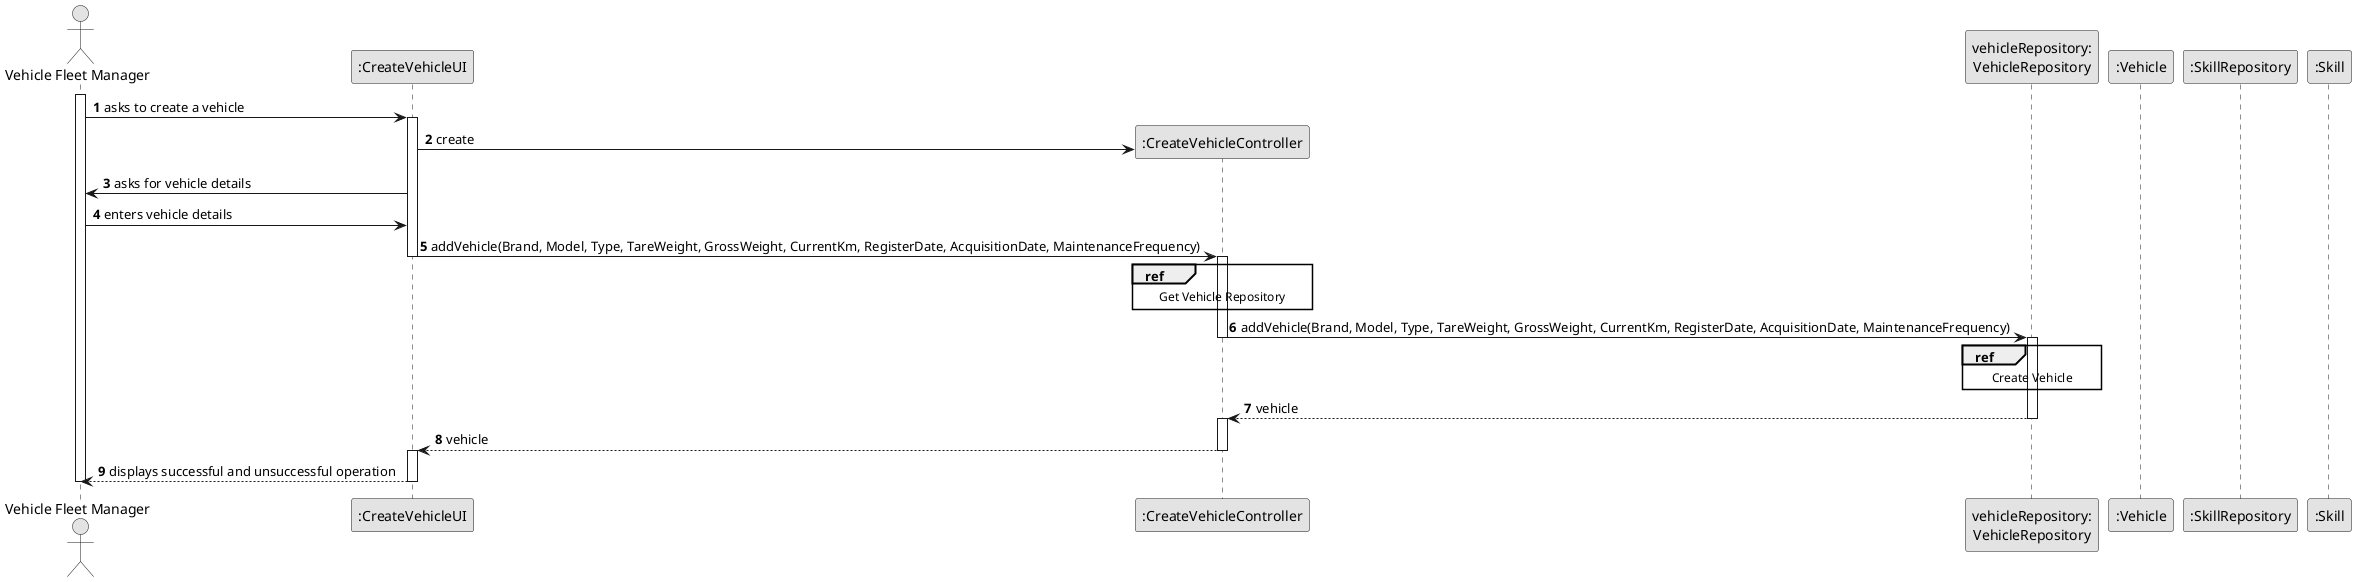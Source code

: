 @startuml
skinparam monochrome true
skinparam packageStyle rectangle
skinparam shadowing false

autonumber

actor "Vehicle Fleet Manager" as VFM
participant ":CreateVehicleUI" as VehicleUI
participant ":CreateVehicleController" as VehicleCTRL
participant "vehicleRepository:\nVehicleRepository" as VehicleRepository
participant ":Vehicle" as Vehicle
participant ":SkillRepository" as SkillRepository
participant ":Skill" as Skill

activate VFM

    VFM -> VehicleUI : asks to create a vehicle
    activate VehicleUI

        VehicleUI -> VehicleCTRL** : create
        VehicleUI -> VFM : asks for vehicle details
        VFM -> VehicleUI : enters vehicle details
        VehicleUI -> VehicleCTRL : addVehicle(Brand, Model, Type, TareWeight, GrossWeight, CurrentKm, RegisterDate, AcquisitionDate, MaintenanceFrequency)

    deactivate VehicleUI

    activate VehicleCTRL
        ref over VehicleCTRL
        Get Vehicle Repository
        end ref

        VehicleCTRL -> VehicleRepository : addVehicle(Brand, Model, Type, TareWeight, GrossWeight, CurrentKm, RegisterDate, AcquisitionDate, MaintenanceFrequency)
    deactivate VehicleCTRL

    deactivate VehicleCTRL

    activate VehicleRepository
        ref over VehicleRepository
        Create Vehicle
        end ref

        VehicleCTRL <-- VehicleRepository : vehicle
    deactivate VehicleRepository

    activate VehicleCTRL

        VehicleCTRL --> VehicleUI : vehicle
    deactivate VehicleCTRL

    activate VehicleUI

        VehicleUI --> VFM : displays successful and unsuccessful operation
    deactivate VehicleUI

deactivate VFM

@enduml
